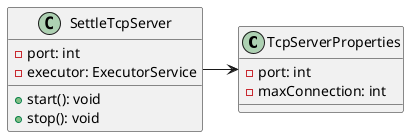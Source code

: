 @startuml

class TcpServerProperties {
  - port: int
  - maxConnection: int
}

class SettleTcpServer {
  - port: int
  - executor: ExecutorService
  + start(): void
  + stop(): void
}

SettleTcpServer -> TcpServerProperties

@enduml
